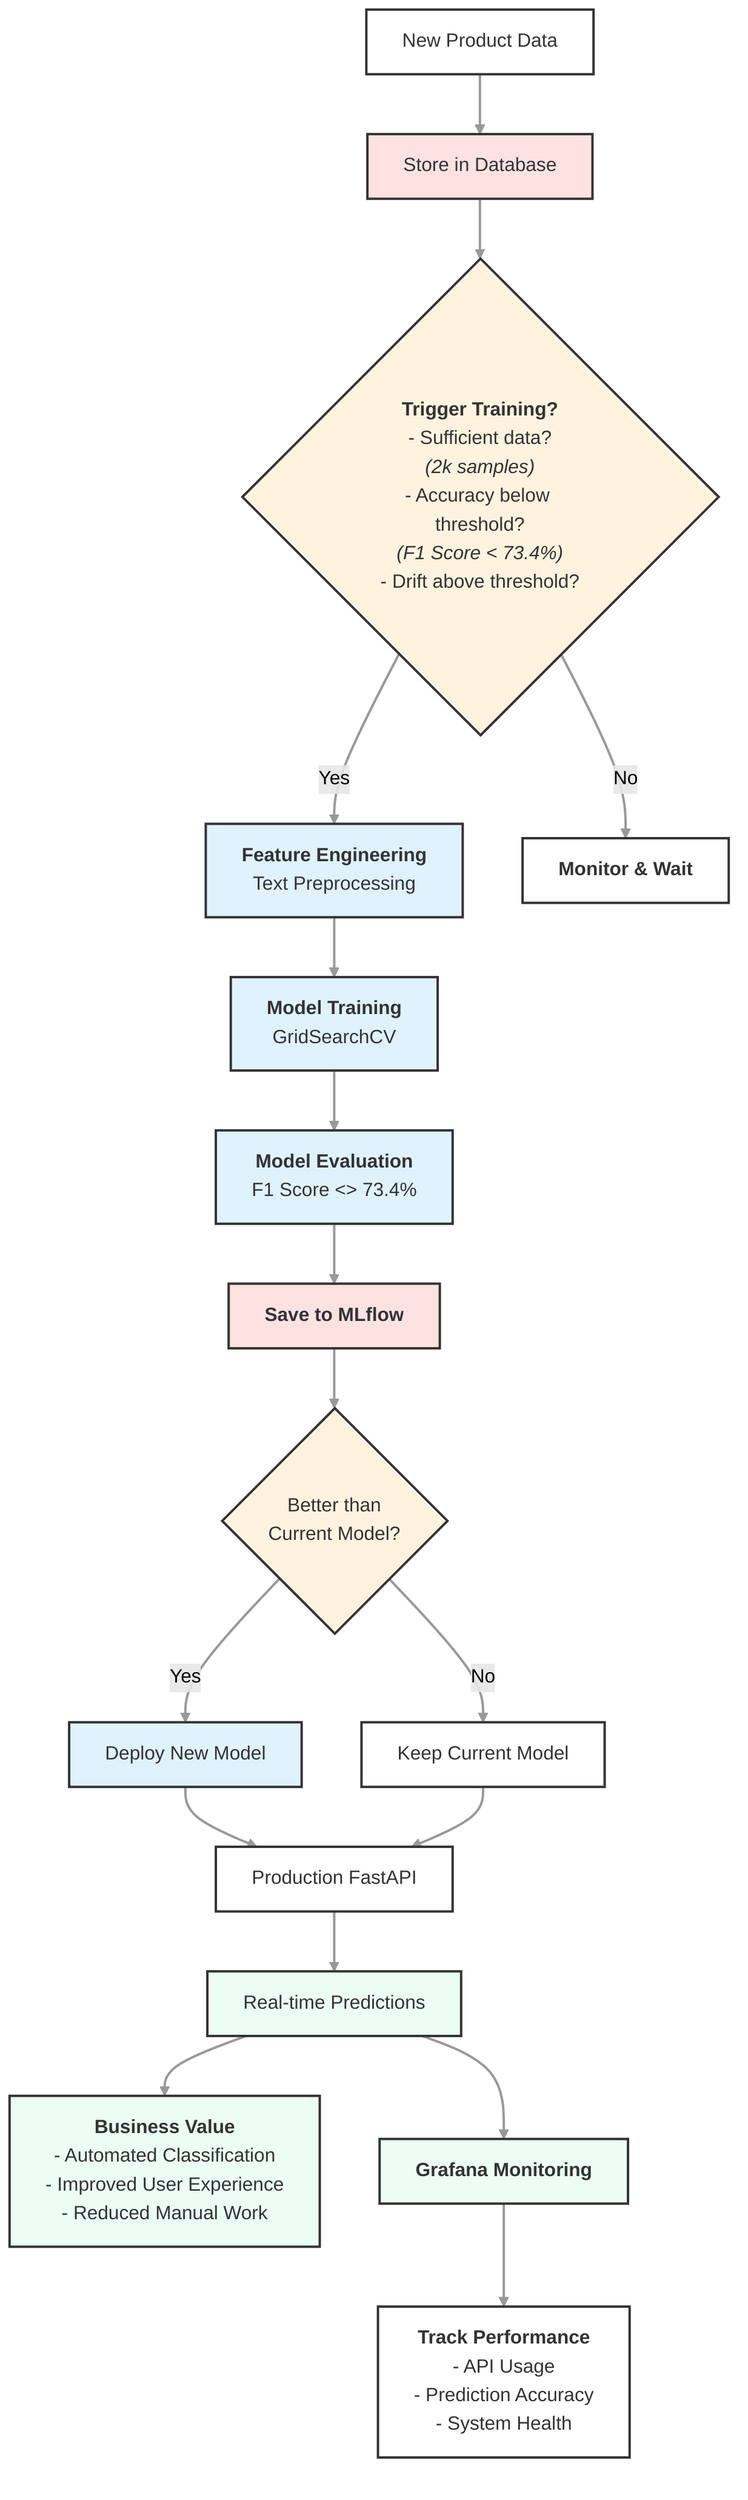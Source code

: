 graph TD

    %% RETRAINING NODES

    %% Data Ingestion [DI]
    Start[New Product Data]
    DataStorage[Store in Database]
    
    %% DI EDGE
    Start --> DataStorage

    
    %% Immediate Training Decision [ITD]
    TrainingTrigger{"`**Trigger Training?**
    - Sufficient data?
    _(2k samples)_
    - Accuracy below threshold?
    _(F1 Score < 73.4%)_
    - Drift above threshold?`"}

    FeatureEngineering["`**Feature Engineering**
    Text Preprocessing`"]

    WaitingState["`**Monitor & Wait**`"]

    %% ITD EDGES
    DataStorage --> TrainingTrigger
    TrainingTrigger -- "Yes" --> FeatureEngineering
    TrainingTrigger -- "No" --> WaitingState


    %% Model Development Cycle [MDC]

    ModelTraining["`**Model Training**
    GridSearchCV`"]

    ModelEvaluation["`**Model Evaluation**
    F1 Score <> 73.4%`"]
    
    ModelRegistry["`**Save to MLflow**`"]

    %% MDC EDGES
    FeatureEngineering --> ModelTraining
    ModelTraining --> ModelEvaluation
    ModelEvaluation --> ModelRegistry


    %% Deployment Decision [DD]
    
    DeploymentDecision{"Better than
    Current Model?"}
    
    ModelDeployment["Deploy New Model"]
    
    KeepCurrent["Keep Current Model"]

    %% DD EDGES
    ModelRegistry --> DeploymentDecision
    DeploymentDecision -- "Yes" --> ModelDeployment
    DeploymentDecision -- "No" --> KeepCurrent


    %% REAL-TIME SERVING [RTS]
    ProductionAPI["Production FastAPI"]
    RealTimePredictions["Real-time Predictions"]

    %% RTS EDGES
    ModelDeployment --> ProductionAPI
    KeepCurrent --> ProductionAPI
    ProductionAPI --> RealTimePredictions


    %% Business Value [BV]
    BusinessValue["`**Business Value**
    - Automated Classification
    - Improved User Experience
    - Reduced Manual Work`"]
    
    %% BV EDGE
    RealTimePredictions --> BusinessValue


    %% Monitoring and Triggering [MaT]

    MonitoringDashboard["`**Grafana Monitoring**`"]

    PerformanceMetrics["`**Track Performance**
    - API Usage
    - Prediction Accuracy
    - System Health`"]


    %% MaT EDGES
    RealTimePredictions --> MonitoringDashboard
    MonitoringDashboard --> PerformanceMetrics


    %% STYLING
    %% Apply default styles to ALL nodes
    classDef default fill:#FFF,stroke:#333,stroke-width:2px

    %% Apply default styles to ALL edges
    linkStyle default stroke:#999,stroke-width:2px,color:black

    classDef process fill:#E0F2FE;
    classDef decision fill:#FFF3E0;
    classDef storage fill:#FEE2E2;
    classDef value fill:#ECFDF5;
    
    class FeatureEngineering,ModelTraining,ModelEvaluation,ModelDeployment process
    class TrainingTrigger,DeploymentDecision decision
    class DataStorage,ModelRegistry storage
    class BusinessValue,RealTimePredictions,MonitoringDashboard value